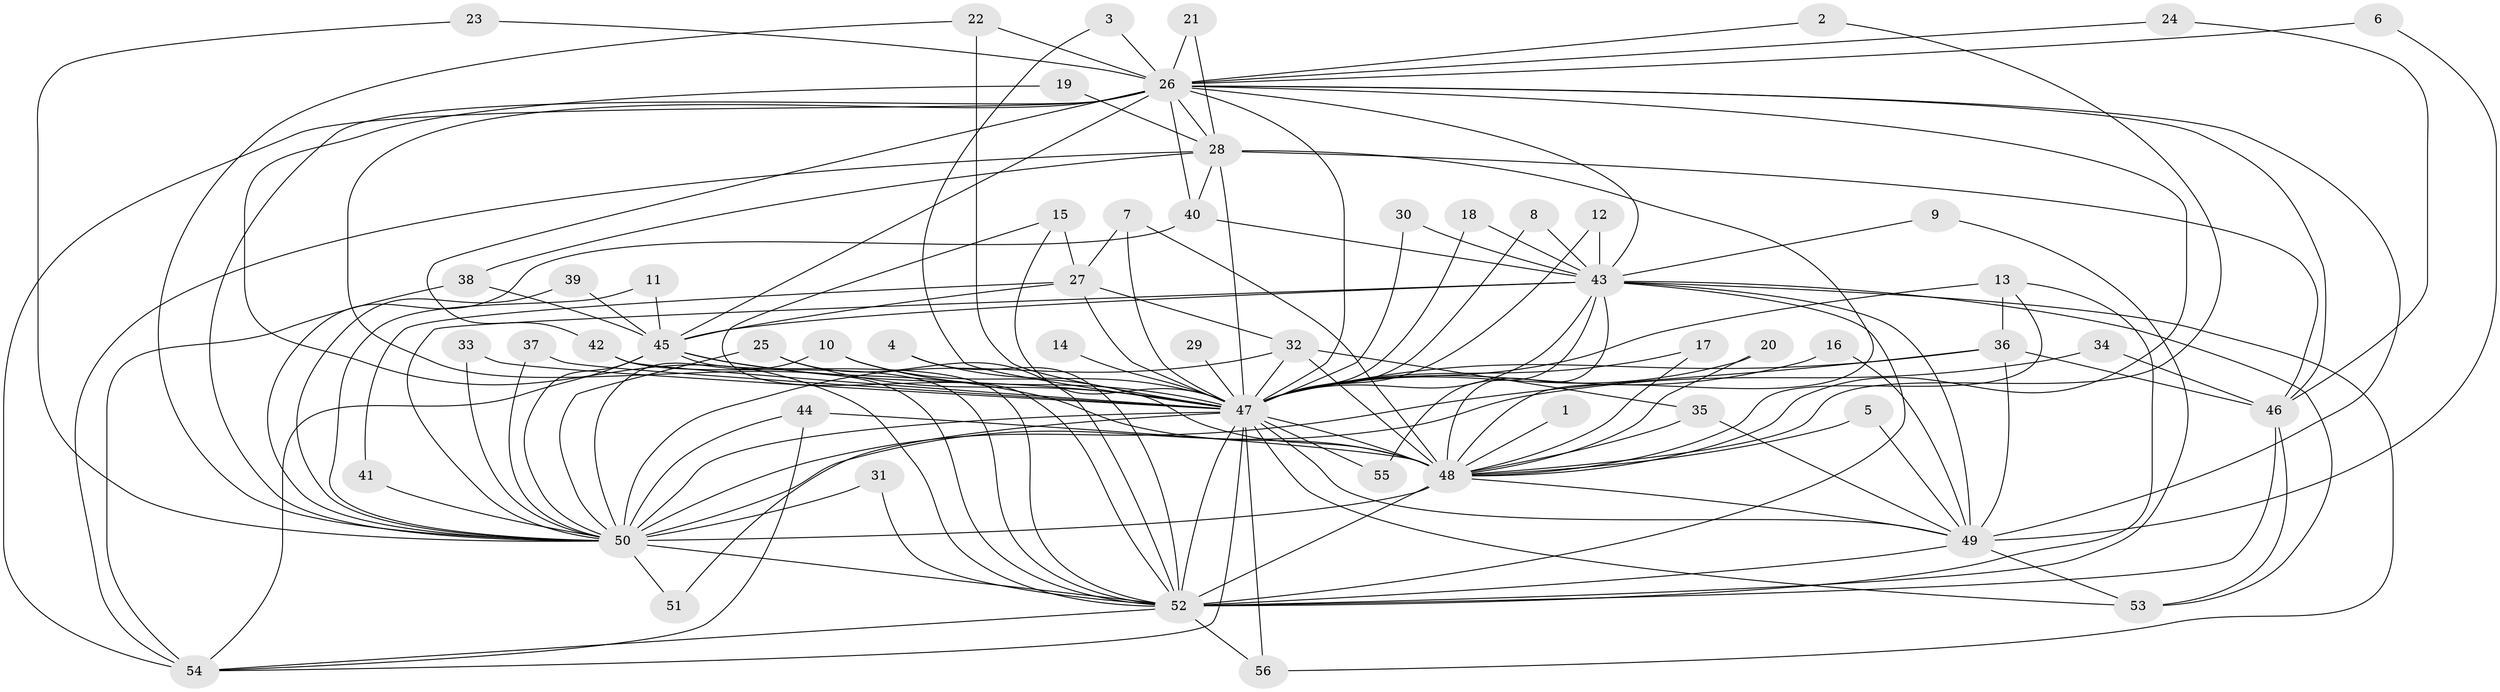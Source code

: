 // original degree distribution, {14: 0.00909090909090909, 23: 0.00909090909090909, 25: 0.00909090909090909, 21: 0.00909090909090909, 19: 0.00909090909090909, 18: 0.00909090909090909, 36: 0.00909090909090909, 15: 0.00909090909090909, 31: 0.00909090909090909, 16: 0.00909090909090909, 6: 0.02727272727272727, 2: 0.6090909090909091, 12: 0.00909090909090909, 4: 0.1, 5: 0.045454545454545456, 3: 0.11818181818181818}
// Generated by graph-tools (version 1.1) at 2025/49/03/09/25 03:49:34]
// undirected, 56 vertices, 144 edges
graph export_dot {
graph [start="1"]
  node [color=gray90,style=filled];
  1;
  2;
  3;
  4;
  5;
  6;
  7;
  8;
  9;
  10;
  11;
  12;
  13;
  14;
  15;
  16;
  17;
  18;
  19;
  20;
  21;
  22;
  23;
  24;
  25;
  26;
  27;
  28;
  29;
  30;
  31;
  32;
  33;
  34;
  35;
  36;
  37;
  38;
  39;
  40;
  41;
  42;
  43;
  44;
  45;
  46;
  47;
  48;
  49;
  50;
  51;
  52;
  53;
  54;
  55;
  56;
  1 -- 48 [weight=2.0];
  2 -- 26 [weight=1.0];
  2 -- 48 [weight=1.0];
  3 -- 26 [weight=1.0];
  3 -- 47 [weight=1.0];
  4 -- 47 [weight=1.0];
  4 -- 52 [weight=1.0];
  5 -- 48 [weight=1.0];
  5 -- 49 [weight=1.0];
  6 -- 26 [weight=1.0];
  6 -- 49 [weight=1.0];
  7 -- 27 [weight=1.0];
  7 -- 47 [weight=1.0];
  7 -- 48 [weight=1.0];
  8 -- 43 [weight=1.0];
  8 -- 47 [weight=1.0];
  9 -- 43 [weight=1.0];
  9 -- 52 [weight=1.0];
  10 -- 47 [weight=2.0];
  10 -- 48 [weight=1.0];
  10 -- 50 [weight=1.0];
  11 -- 45 [weight=1.0];
  11 -- 50 [weight=1.0];
  12 -- 43 [weight=1.0];
  12 -- 47 [weight=1.0];
  13 -- 36 [weight=1.0];
  13 -- 47 [weight=2.0];
  13 -- 48 [weight=1.0];
  13 -- 52 [weight=1.0];
  14 -- 47 [weight=1.0];
  15 -- 27 [weight=1.0];
  15 -- 47 [weight=1.0];
  15 -- 52 [weight=1.0];
  16 -- 47 [weight=1.0];
  16 -- 49 [weight=1.0];
  17 -- 47 [weight=1.0];
  17 -- 48 [weight=1.0];
  18 -- 43 [weight=1.0];
  18 -- 47 [weight=1.0];
  19 -- 28 [weight=1.0];
  19 -- 52 [weight=1.0];
  20 -- 47 [weight=1.0];
  20 -- 48 [weight=1.0];
  21 -- 26 [weight=1.0];
  21 -- 28 [weight=1.0];
  22 -- 26 [weight=1.0];
  22 -- 47 [weight=2.0];
  22 -- 50 [weight=1.0];
  23 -- 26 [weight=1.0];
  23 -- 50 [weight=1.0];
  24 -- 26 [weight=1.0];
  24 -- 46 [weight=1.0];
  25 -- 47 [weight=1.0];
  25 -- 50 [weight=1.0];
  25 -- 52 [weight=1.0];
  26 -- 28 [weight=1.0];
  26 -- 40 [weight=1.0];
  26 -- 42 [weight=1.0];
  26 -- 43 [weight=2.0];
  26 -- 45 [weight=2.0];
  26 -- 46 [weight=1.0];
  26 -- 47 [weight=2.0];
  26 -- 48 [weight=2.0];
  26 -- 49 [weight=1.0];
  26 -- 50 [weight=1.0];
  26 -- 52 [weight=2.0];
  26 -- 54 [weight=2.0];
  27 -- 32 [weight=1.0];
  27 -- 41 [weight=1.0];
  27 -- 45 [weight=1.0];
  27 -- 47 [weight=1.0];
  28 -- 38 [weight=1.0];
  28 -- 40 [weight=1.0];
  28 -- 46 [weight=1.0];
  28 -- 47 [weight=1.0];
  28 -- 48 [weight=1.0];
  28 -- 54 [weight=1.0];
  29 -- 47 [weight=2.0];
  30 -- 43 [weight=1.0];
  30 -- 47 [weight=1.0];
  31 -- 50 [weight=1.0];
  31 -- 52 [weight=1.0];
  32 -- 35 [weight=1.0];
  32 -- 47 [weight=1.0];
  32 -- 48 [weight=1.0];
  32 -- 50 [weight=2.0];
  33 -- 47 [weight=1.0];
  33 -- 50 [weight=1.0];
  34 -- 46 [weight=1.0];
  34 -- 50 [weight=1.0];
  35 -- 48 [weight=1.0];
  35 -- 49 [weight=1.0];
  36 -- 46 [weight=1.0];
  36 -- 47 [weight=1.0];
  36 -- 49 [weight=2.0];
  36 -- 50 [weight=1.0];
  37 -- 47 [weight=1.0];
  37 -- 50 [weight=1.0];
  38 -- 45 [weight=2.0];
  38 -- 54 [weight=1.0];
  39 -- 45 [weight=1.0];
  39 -- 50 [weight=1.0];
  40 -- 43 [weight=1.0];
  40 -- 50 [weight=2.0];
  41 -- 50 [weight=1.0];
  42 -- 47 [weight=1.0];
  42 -- 52 [weight=1.0];
  43 -- 45 [weight=1.0];
  43 -- 47 [weight=3.0];
  43 -- 48 [weight=2.0];
  43 -- 49 [weight=1.0];
  43 -- 50 [weight=1.0];
  43 -- 52 [weight=2.0];
  43 -- 53 [weight=1.0];
  43 -- 55 [weight=1.0];
  43 -- 56 [weight=1.0];
  44 -- 48 [weight=2.0];
  44 -- 50 [weight=1.0];
  44 -- 54 [weight=1.0];
  45 -- 47 [weight=2.0];
  45 -- 48 [weight=2.0];
  45 -- 50 [weight=1.0];
  45 -- 52 [weight=2.0];
  45 -- 54 [weight=1.0];
  46 -- 52 [weight=1.0];
  46 -- 53 [weight=1.0];
  47 -- 48 [weight=4.0];
  47 -- 49 [weight=1.0];
  47 -- 50 [weight=3.0];
  47 -- 51 [weight=1.0];
  47 -- 52 [weight=5.0];
  47 -- 53 [weight=1.0];
  47 -- 54 [weight=1.0];
  47 -- 55 [weight=1.0];
  47 -- 56 [weight=1.0];
  48 -- 49 [weight=1.0];
  48 -- 50 [weight=3.0];
  48 -- 52 [weight=4.0];
  49 -- 52 [weight=1.0];
  49 -- 53 [weight=1.0];
  50 -- 51 [weight=1.0];
  50 -- 52 [weight=3.0];
  52 -- 54 [weight=1.0];
  52 -- 56 [weight=1.0];
}
